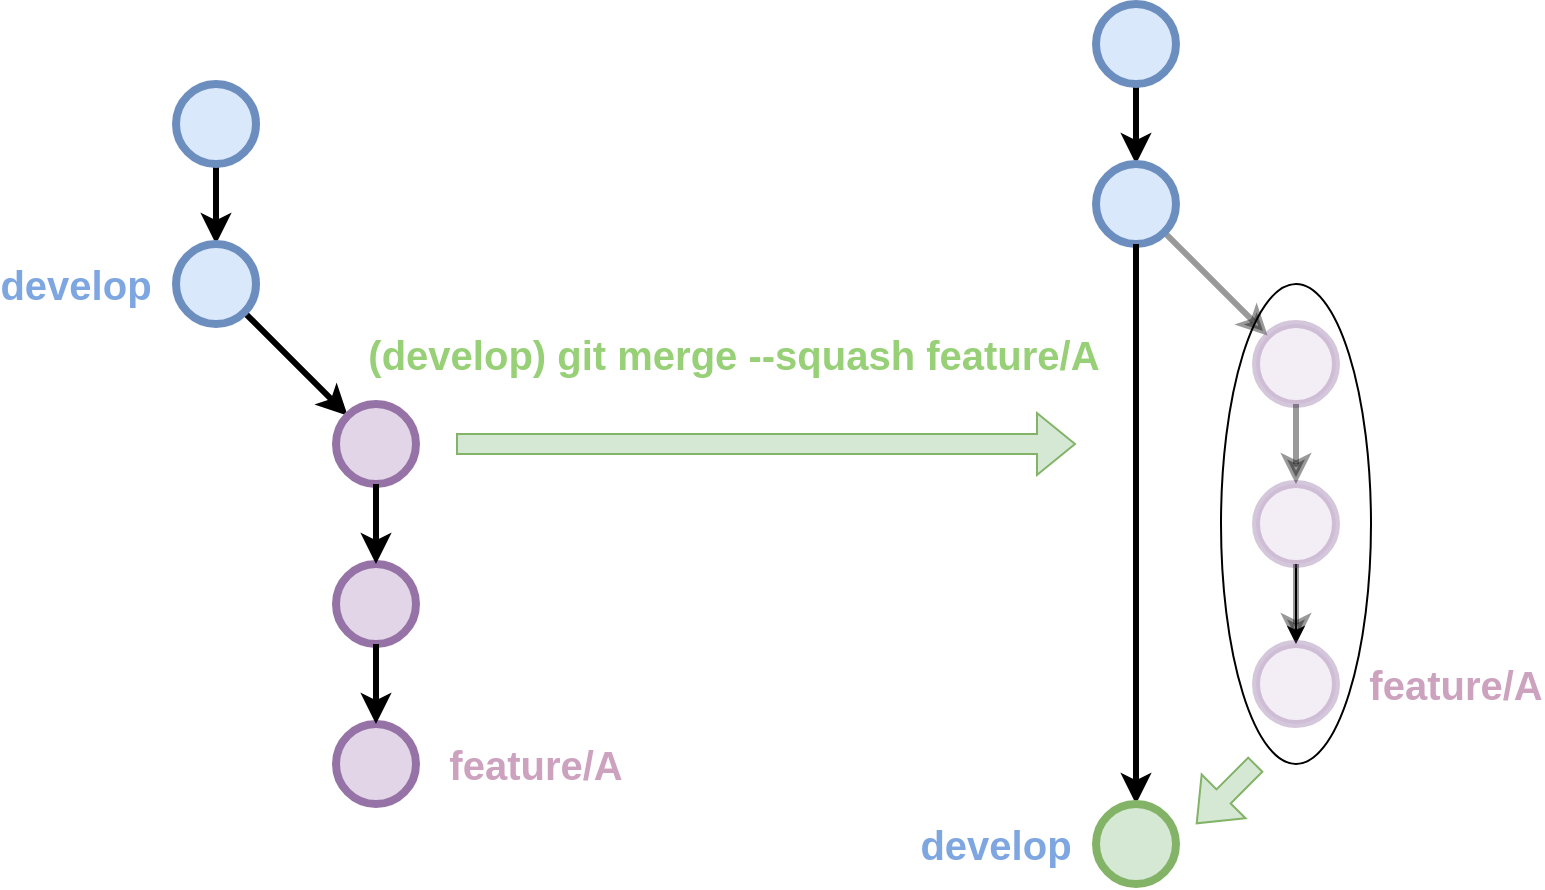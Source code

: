 <mxfile version="24.8.3">
  <diagram name="Pàgina-1" id="ANfU_E7pHBMlSpgSDisd">
    <mxGraphModel dx="1434" dy="754" grid="1" gridSize="10" guides="1" tooltips="1" connect="1" arrows="1" fold="1" page="1" pageScale="1" pageWidth="827" pageHeight="1169" math="0" shadow="0">
      <root>
        <mxCell id="0" />
        <mxCell id="1" parent="0" />
        <mxCell id="q3OaoekdAnvkXVUmLFM6-1" value="" style="shape=flexArrow;endArrow=classic;html=1;rounded=0;fillColor=#d5e8d4;strokeColor=#82b366;" parent="1" edge="1">
          <mxGeometry width="50" height="50" relative="1" as="geometry">
            <mxPoint x="460" y="500" as="sourcePoint" />
            <mxPoint x="770" y="500" as="targetPoint" />
          </mxGeometry>
        </mxCell>
        <mxCell id="q3OaoekdAnvkXVUmLFM6-37" value="&lt;font size=&quot;1&quot; color=&quot;#97d077&quot; style=&quot;&quot;&gt;&lt;b style=&quot;font-size: 20px;&quot;&gt;(&lt;/b&gt;&lt;/font&gt;&lt;b style=&quot;color: rgb(151, 208, 119); font-size: 20px;&quot;&gt;develop&lt;/b&gt;&lt;font size=&quot;1&quot; color=&quot;#97d077&quot; style=&quot;&quot;&gt;&lt;b style=&quot;font-size: 20px;&quot;&gt;) git merge --squash feature/A&lt;/b&gt;&lt;/font&gt;" style="text;html=1;align=center;verticalAlign=middle;whiteSpace=wrap;rounded=0;" parent="1" vertex="1">
          <mxGeometry x="414" y="440" width="370" height="30" as="geometry" />
        </mxCell>
        <mxCell id="q3OaoekdAnvkXVUmLFM6-4" value="" style="edgeStyle=orthogonalEdgeStyle;rounded=0;orthogonalLoop=1;jettySize=auto;html=1;strokeWidth=3;" parent="1" source="q3OaoekdAnvkXVUmLFM6-5" target="q3OaoekdAnvkXVUmLFM6-8" edge="1">
          <mxGeometry relative="1" as="geometry" />
        </mxCell>
        <mxCell id="q3OaoekdAnvkXVUmLFM6-5" value="" style="ellipse;whiteSpace=wrap;html=1;fillColor=#dae8fc;strokeColor=#6c8ebf;strokeWidth=4;" parent="1" vertex="1">
          <mxGeometry x="320" y="320" width="40" height="40" as="geometry" />
        </mxCell>
        <mxCell id="q3OaoekdAnvkXVUmLFM6-6" value="&lt;b style=&quot;color: rgb(126, 166, 224); font-size: 20px;&quot;&gt;develop&lt;/b&gt;" style="text;html=1;align=center;verticalAlign=middle;whiteSpace=wrap;rounded=0;" parent="1" vertex="1">
          <mxGeometry x="240" y="405" width="60" height="30" as="geometry" />
        </mxCell>
        <mxCell id="q3OaoekdAnvkXVUmLFM6-7" style="rounded=0;orthogonalLoop=1;jettySize=auto;html=1;strokeWidth=3;" parent="1" source="q3OaoekdAnvkXVUmLFM6-8" target="q3OaoekdAnvkXVUmLFM6-9" edge="1">
          <mxGeometry relative="1" as="geometry" />
        </mxCell>
        <mxCell id="q3OaoekdAnvkXVUmLFM6-8" value="" style="ellipse;whiteSpace=wrap;html=1;fillColor=#dae8fc;strokeColor=#6c8ebf;strokeWidth=4;" parent="1" vertex="1">
          <mxGeometry x="320" y="400" width="40" height="40" as="geometry" />
        </mxCell>
        <mxCell id="q3OaoekdAnvkXVUmLFM6-9" value="" style="ellipse;whiteSpace=wrap;html=1;fillColor=#e1d5e7;strokeColor=#9673a6;strokeWidth=4;" parent="1" vertex="1">
          <mxGeometry x="400" y="480" width="40" height="40" as="geometry" />
        </mxCell>
        <mxCell id="q3OaoekdAnvkXVUmLFM6-11" value="" style="ellipse;whiteSpace=wrap;html=1;fillColor=#e1d5e7;strokeColor=#9673a6;strokeWidth=4;" parent="1" vertex="1">
          <mxGeometry x="400" y="560" width="40" height="40" as="geometry" />
        </mxCell>
        <mxCell id="q3OaoekdAnvkXVUmLFM6-12" style="rounded=0;orthogonalLoop=1;jettySize=auto;html=1;strokeWidth=3;" parent="1" source="q3OaoekdAnvkXVUmLFM6-9" target="q3OaoekdAnvkXVUmLFM6-11" edge="1">
          <mxGeometry relative="1" as="geometry">
            <mxPoint x="364" y="444" as="sourcePoint" />
            <mxPoint x="416" y="496" as="targetPoint" />
          </mxGeometry>
        </mxCell>
        <mxCell id="q3OaoekdAnvkXVUmLFM6-15" value="" style="ellipse;whiteSpace=wrap;html=1;fillColor=#e1d5e7;strokeColor=#9673a6;strokeWidth=4;" parent="1" vertex="1">
          <mxGeometry x="400" y="640" width="40" height="40" as="geometry" />
        </mxCell>
        <mxCell id="q3OaoekdAnvkXVUmLFM6-17" style="rounded=0;orthogonalLoop=1;jettySize=auto;html=1;strokeWidth=3;" parent="1" source="q3OaoekdAnvkXVUmLFM6-11" target="q3OaoekdAnvkXVUmLFM6-15" edge="1">
          <mxGeometry relative="1" as="geometry">
            <mxPoint x="430" y="530" as="sourcePoint" />
            <mxPoint x="520" y="580" as="targetPoint" />
          </mxGeometry>
        </mxCell>
        <mxCell id="q3OaoekdAnvkXVUmLFM6-18" value="&lt;font color=&quot;#cda2be&quot; size=&quot;1&quot;&gt;&lt;b style=&quot;font-size: 20px;&quot;&gt;feature/A&lt;/b&gt;&lt;/font&gt;" style="text;html=1;align=center;verticalAlign=middle;whiteSpace=wrap;rounded=0;" parent="1" vertex="1">
          <mxGeometry x="470" y="645" width="60" height="30" as="geometry" />
        </mxCell>
        <mxCell id="hFkgrCWrJSU7KXQrdNRA-5" value="" style="ellipse;whiteSpace=wrap;html=1;fillColor=none;" parent="1" vertex="1">
          <mxGeometry x="842.5" y="420" width="75" height="240" as="geometry" />
        </mxCell>
        <mxCell id="nNz4s0xaN7WfVtO6dp6d-2" value="" style="edgeStyle=orthogonalEdgeStyle;rounded=0;orthogonalLoop=1;jettySize=auto;html=1;strokeWidth=3;" parent="1" source="nNz4s0xaN7WfVtO6dp6d-3" target="nNz4s0xaN7WfVtO6dp6d-6" edge="1">
          <mxGeometry relative="1" as="geometry" />
        </mxCell>
        <mxCell id="nNz4s0xaN7WfVtO6dp6d-3" value="" style="ellipse;whiteSpace=wrap;html=1;fillColor=#dae8fc;strokeColor=#6c8ebf;strokeWidth=4;" parent="1" vertex="1">
          <mxGeometry x="780" y="280" width="40" height="40" as="geometry" />
        </mxCell>
        <mxCell id="nNz4s0xaN7WfVtO6dp6d-4" value="&lt;b style=&quot;color: rgb(126, 166, 224); font-size: 20px;&quot;&gt;develop&lt;/b&gt;" style="text;html=1;align=center;verticalAlign=middle;whiteSpace=wrap;rounded=0;" parent="1" vertex="1">
          <mxGeometry x="700" y="685" width="60" height="30" as="geometry" />
        </mxCell>
        <mxCell id="nNz4s0xaN7WfVtO6dp6d-5" style="rounded=0;orthogonalLoop=1;jettySize=auto;html=1;strokeWidth=3;opacity=40;" parent="1" source="nNz4s0xaN7WfVtO6dp6d-6" target="nNz4s0xaN7WfVtO6dp6d-7" edge="1">
          <mxGeometry relative="1" as="geometry" />
        </mxCell>
        <mxCell id="nNz4s0xaN7WfVtO6dp6d-6" value="" style="ellipse;whiteSpace=wrap;html=1;fillColor=#dae8fc;strokeColor=#6c8ebf;strokeWidth=4;" parent="1" vertex="1">
          <mxGeometry x="780" y="360" width="40" height="40" as="geometry" />
        </mxCell>
        <mxCell id="nNz4s0xaN7WfVtO6dp6d-7" value="" style="ellipse;whiteSpace=wrap;html=1;fillColor=#e1d5e7;strokeColor=#9673a6;strokeWidth=4;opacity=40;" parent="1" vertex="1">
          <mxGeometry x="860" y="440" width="40" height="40" as="geometry" />
        </mxCell>
        <mxCell id="hFkgrCWrJSU7KXQrdNRA-1" value="" style="edgeStyle=orthogonalEdgeStyle;rounded=0;orthogonalLoop=1;jettySize=auto;html=1;" parent="1" source="nNz4s0xaN7WfVtO6dp6d-9" target="nNz4s0xaN7WfVtO6dp6d-13" edge="1">
          <mxGeometry relative="1" as="geometry" />
        </mxCell>
        <mxCell id="nNz4s0xaN7WfVtO6dp6d-9" value="" style="ellipse;whiteSpace=wrap;html=1;fillColor=#e1d5e7;strokeColor=#9673a6;strokeWidth=4;opacity=40;" parent="1" vertex="1">
          <mxGeometry x="860" y="520" width="40" height="40" as="geometry" />
        </mxCell>
        <mxCell id="nNz4s0xaN7WfVtO6dp6d-10" style="rounded=0;orthogonalLoop=1;jettySize=auto;html=1;strokeWidth=3;opacity=40;" parent="1" source="nNz4s0xaN7WfVtO6dp6d-7" target="nNz4s0xaN7WfVtO6dp6d-9" edge="1">
          <mxGeometry relative="1" as="geometry">
            <mxPoint x="824" y="404" as="sourcePoint" />
            <mxPoint x="876" y="456" as="targetPoint" />
          </mxGeometry>
        </mxCell>
        <mxCell id="nNz4s0xaN7WfVtO6dp6d-11" style="rounded=0;orthogonalLoop=1;jettySize=auto;html=1;strokeWidth=3;" parent="1" source="nNz4s0xaN7WfVtO6dp6d-6" target="hFkgrCWrJSU7KXQrdNRA-3" edge="1">
          <mxGeometry relative="1" as="geometry">
            <mxPoint x="890" y="490" as="sourcePoint" />
            <mxPoint x="800" y="520" as="targetPoint" />
          </mxGeometry>
        </mxCell>
        <mxCell id="nNz4s0xaN7WfVtO6dp6d-13" value="" style="ellipse;whiteSpace=wrap;html=1;fillColor=#e1d5e7;strokeColor=#9673a6;strokeWidth=4;opacity=40;" parent="1" vertex="1">
          <mxGeometry x="860" y="600" width="40" height="40" as="geometry" />
        </mxCell>
        <mxCell id="nNz4s0xaN7WfVtO6dp6d-15" style="rounded=0;orthogonalLoop=1;jettySize=auto;html=1;strokeWidth=3;opacity=40;" parent="1" source="nNz4s0xaN7WfVtO6dp6d-9" target="nNz4s0xaN7WfVtO6dp6d-13" edge="1">
          <mxGeometry relative="1" as="geometry">
            <mxPoint x="890" y="490" as="sourcePoint" />
            <mxPoint x="980" y="540" as="targetPoint" />
          </mxGeometry>
        </mxCell>
        <mxCell id="nNz4s0xaN7WfVtO6dp6d-16" value="&lt;font color=&quot;#cda2be&quot; size=&quot;1&quot;&gt;&lt;b style=&quot;font-size: 20px;&quot;&gt;feature/A&lt;/b&gt;&lt;/font&gt;" style="text;html=1;align=center;verticalAlign=middle;whiteSpace=wrap;rounded=0;opacity=40;" parent="1" vertex="1">
          <mxGeometry x="930" y="605" width="60" height="30" as="geometry" />
        </mxCell>
        <mxCell id="hFkgrCWrJSU7KXQrdNRA-3" value="" style="ellipse;whiteSpace=wrap;html=1;fillColor=#d5e8d4;strokeColor=#82b366;strokeWidth=4;" parent="1" vertex="1">
          <mxGeometry x="780" y="680" width="40" height="40" as="geometry" />
        </mxCell>
        <mxCell id="hFkgrCWrJSU7KXQrdNRA-6" value="" style="shape=flexArrow;endArrow=classic;html=1;rounded=0;fillColor=#d5e8d4;strokeColor=#82b366;" parent="1" edge="1">
          <mxGeometry width="50" height="50" relative="1" as="geometry">
            <mxPoint x="860" y="660" as="sourcePoint" />
            <mxPoint x="830" y="690" as="targetPoint" />
          </mxGeometry>
        </mxCell>
      </root>
    </mxGraphModel>
  </diagram>
</mxfile>
